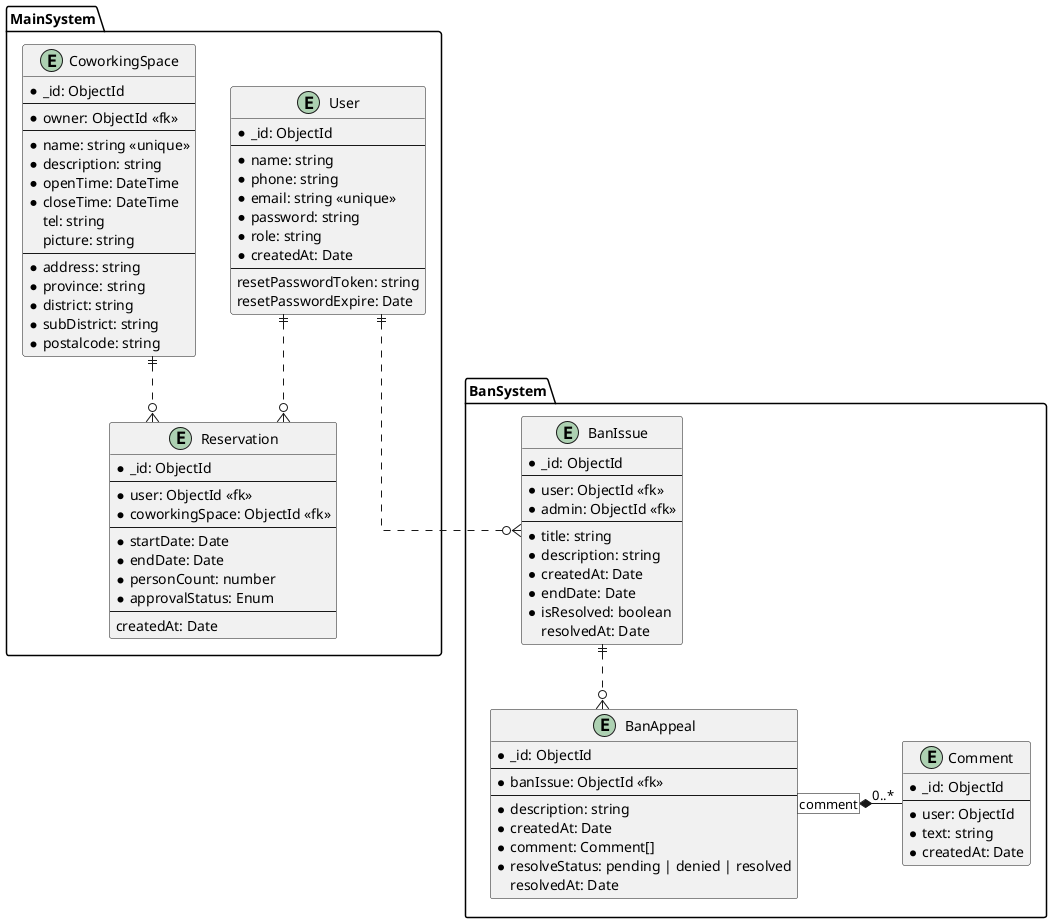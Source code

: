 @startuml ER_Diagram

skinparam Linetype ortho

package MainSystem {
  entity User {
    * _id: ObjectId
    --
    * name: string
    * phone: string
    * email: string <<unique>>
    * password: string
    * role: string 
    * createdAt: Date
    --
    resetPasswordToken: string
    resetPasswordExpire: Date
  }

  entity CoworkingSpace {
    * _id: ObjectId
    --
    * owner: ObjectId <<fk>>
    --
    * name: string <<unique>>
    * description: string
    * openTime: DateTime
    * closeTime: DateTime
    tel: string
    picture: string
    --
    * address: string
    * province: string
    * district: string
    * subDistrict: string
    * postalcode: string
  }

  entity Reservation {
    * _id: ObjectId
    --
    * user: ObjectId <<fk>>
    * coworkingSpace: ObjectId <<fk>>
    --
    * startDate: Date
    * endDate: Date
    * personCount: number
    * approvalStatus: Enum
    --
    createdAt: Date
  }

  User ||..o{ Reservation
  CoworkingSpace ||..o{ Reservation
}

package BanSystem {
  entity BanIssue {
    * _id: ObjectId
    --
    * user: ObjectId <<fk>>
    * admin: ObjectId <<fk>>
    --
    * title: string
    * description: string
    * createdAt: Date
    * endDate: Date
    * isResolved: boolean
    resolvedAt: Date
  }

  entity BanAppeal {
    * _id: ObjectId
    --
    * banIssue: ObjectId <<fk>>
    --
    * description: string
    * createdAt: Date
    * comment: Comment[]
    * resolveStatus: pending | denied | resolved
    resolvedAt: Date
  }

  entity Comment {
    * _id: ObjectId
    --
    * user: ObjectId
    * text: string
    * createdAt: Date
  }

  User ||..o{ BanIssue
  BanIssue ||..o{ BanAppeal
  BanAppeal [comment] *- "0..*" Comment
}

@enduml